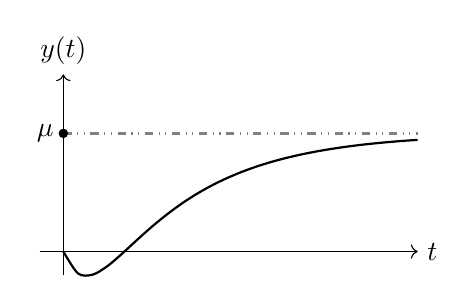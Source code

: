 ﻿\begin{tikzpicture} [scale=1.5]

% Punti sul grafico
	\draw[dashdotdotted, color=gray, thick] (0, 1) -- (3, 1);
	\filldraw (0, 1) circle (1pt)
		node[left] (Yi) {$\mu$};
% Assi
	\draw[->] (-0.2, 0) -- (3, 0) node[right] {$t$};
	\draw[->] (0, -0.2) -- (0, 1.5) node[above] {$y(t)$};
% Funzione
	\draw[scale=1, domain=0:3, smooth, variable=\x, thick] plot ({\x},{1-2*exp(-1.2*\x)+exp(-5*\x))});
\end{tikzpicture}